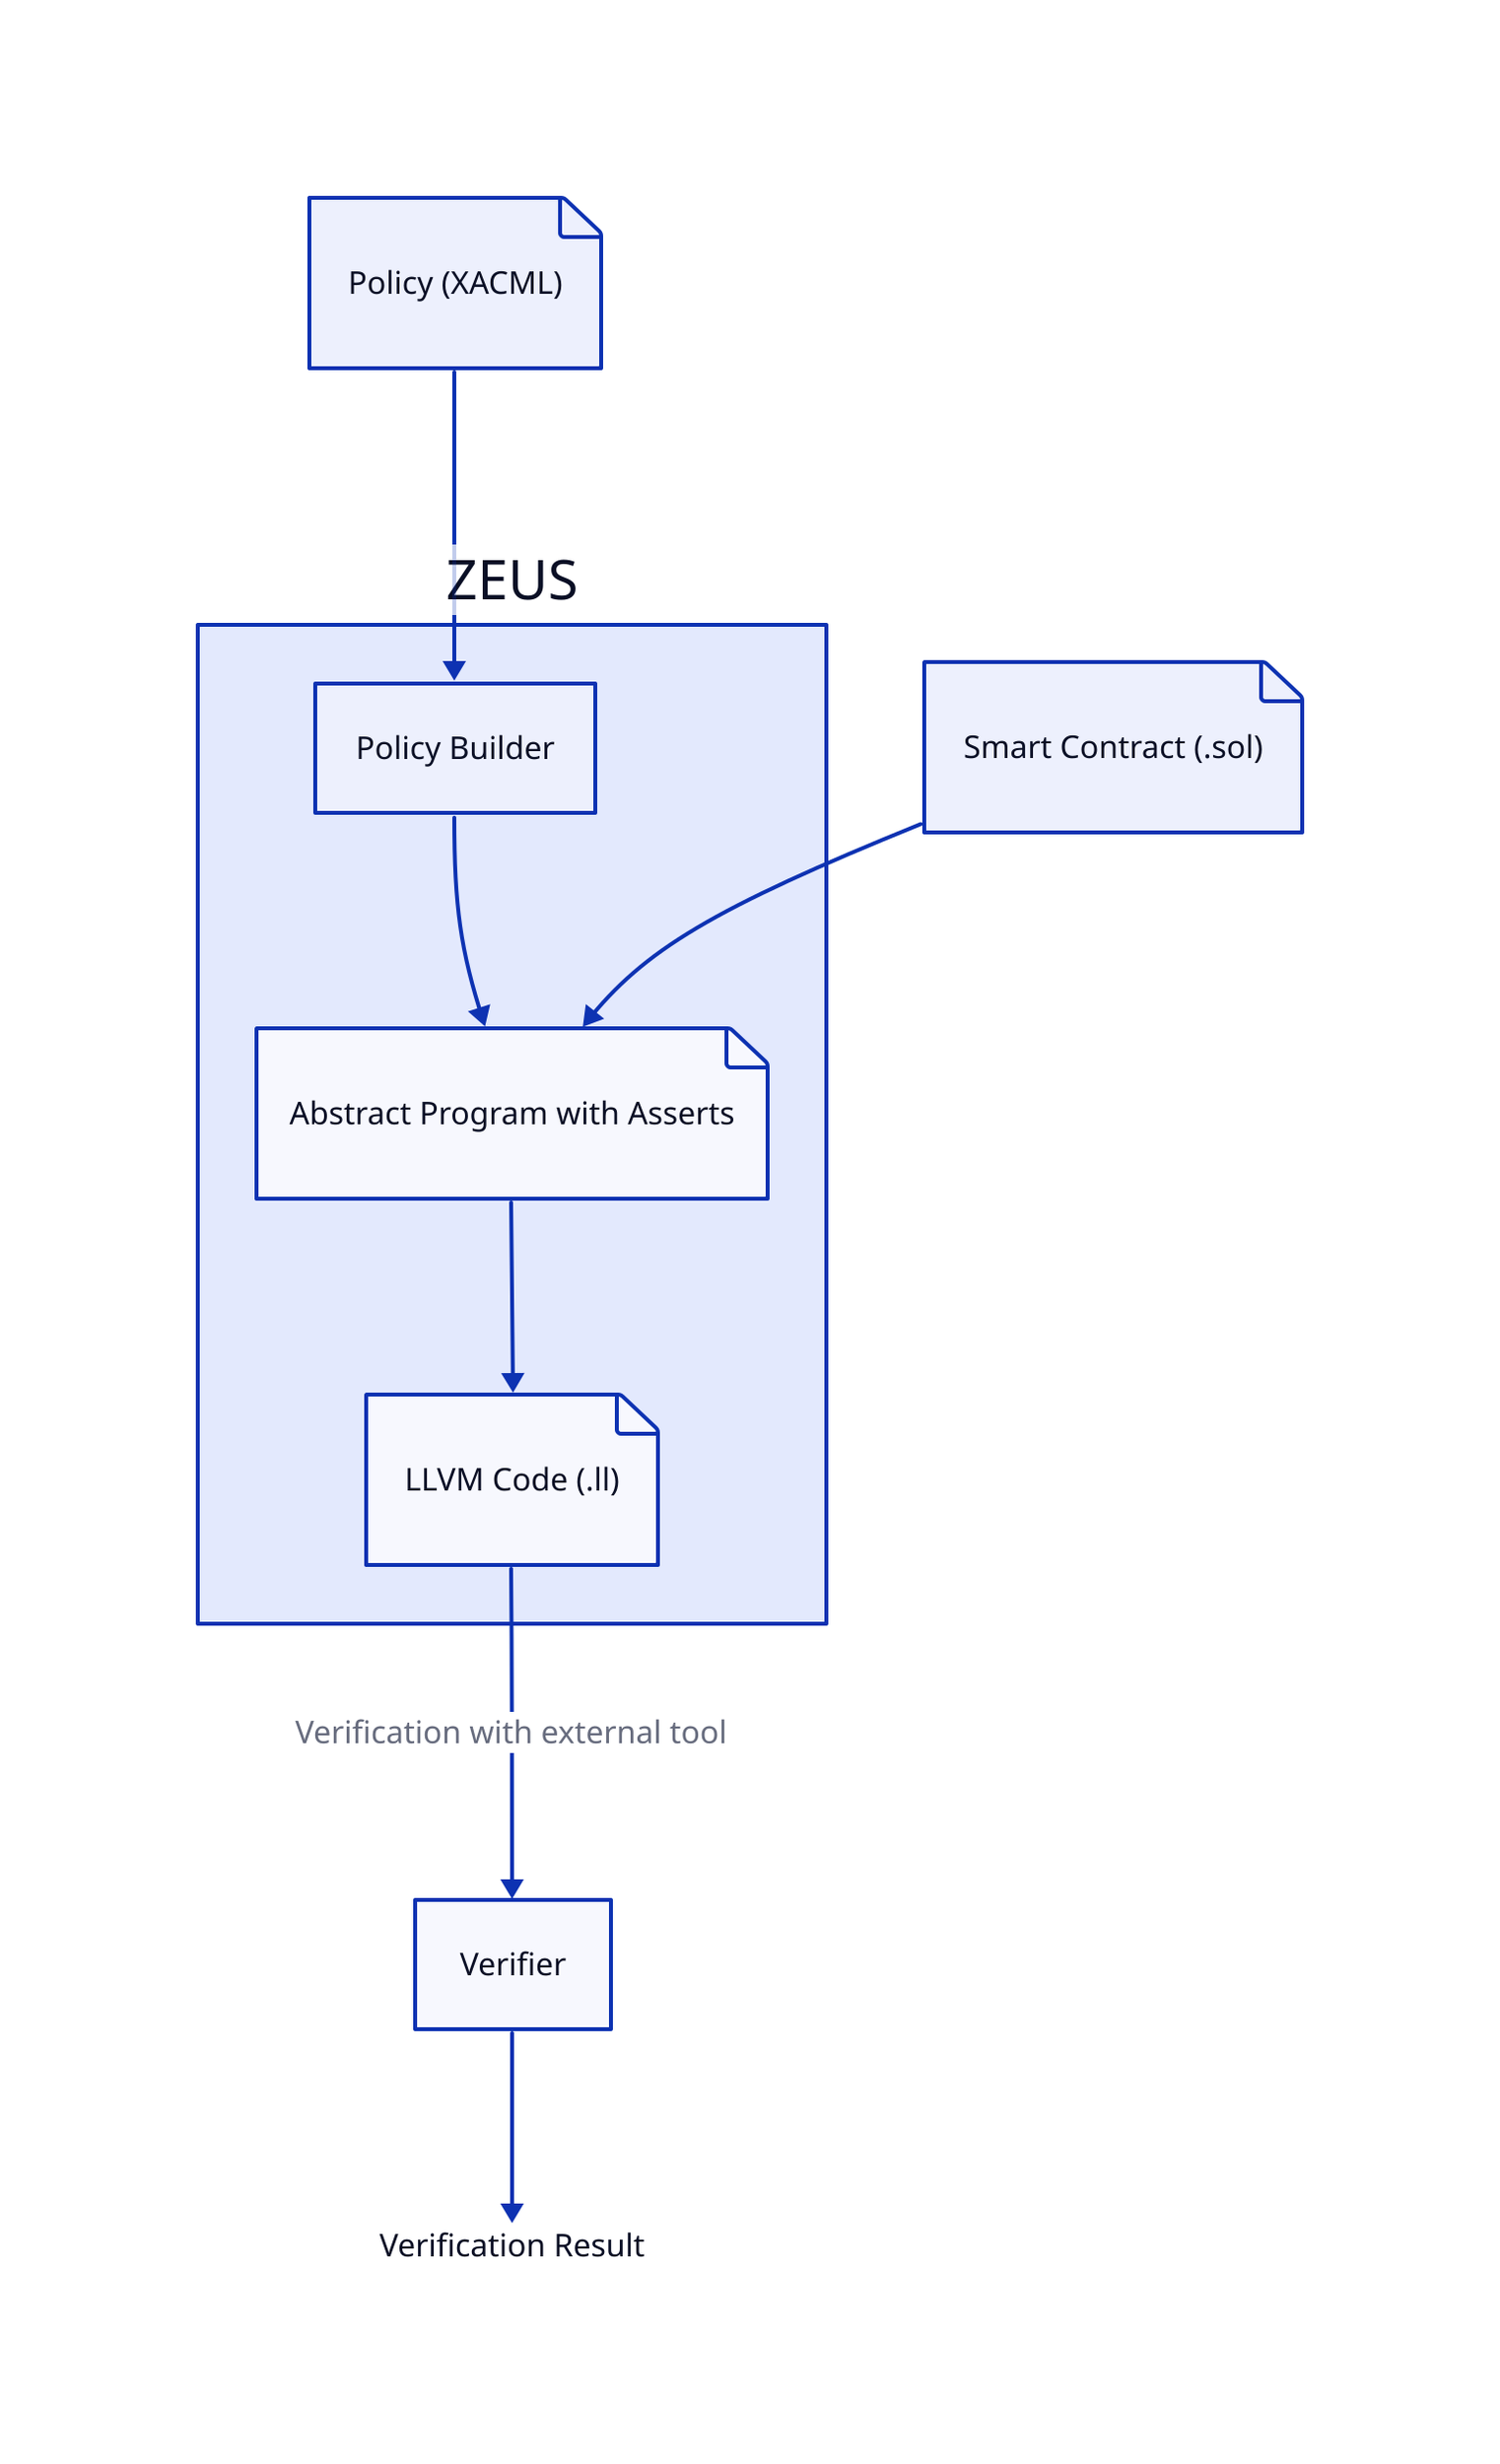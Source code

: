 
# Workflow of ZEUS

contract: Smart Contract (.sol) {shape: page}
policy: Policy (XACML) {shape: page}
# abstract: Abstract Program
verifier: Verifier
Result: Verification Result {shape: text}
zeus: ZEUS

zeus {
    policy_builder: Policy Builder
    abstract_with_assertion: Abstract Program with Asserts {shape: page}
    llvm_bitcode: LLVM Code (\.ll) {shape: page}
}
policy -> zeus.policy_builder -> zeus.abstract_with_assertion

contract -> zeus.abstract_with_assertion

zeus.abstract_with_assertion -> zeus.llvm_bitcode

zeus.llvm_bitcode -> verifier : "Verification with external tool"

verifier -> Result

